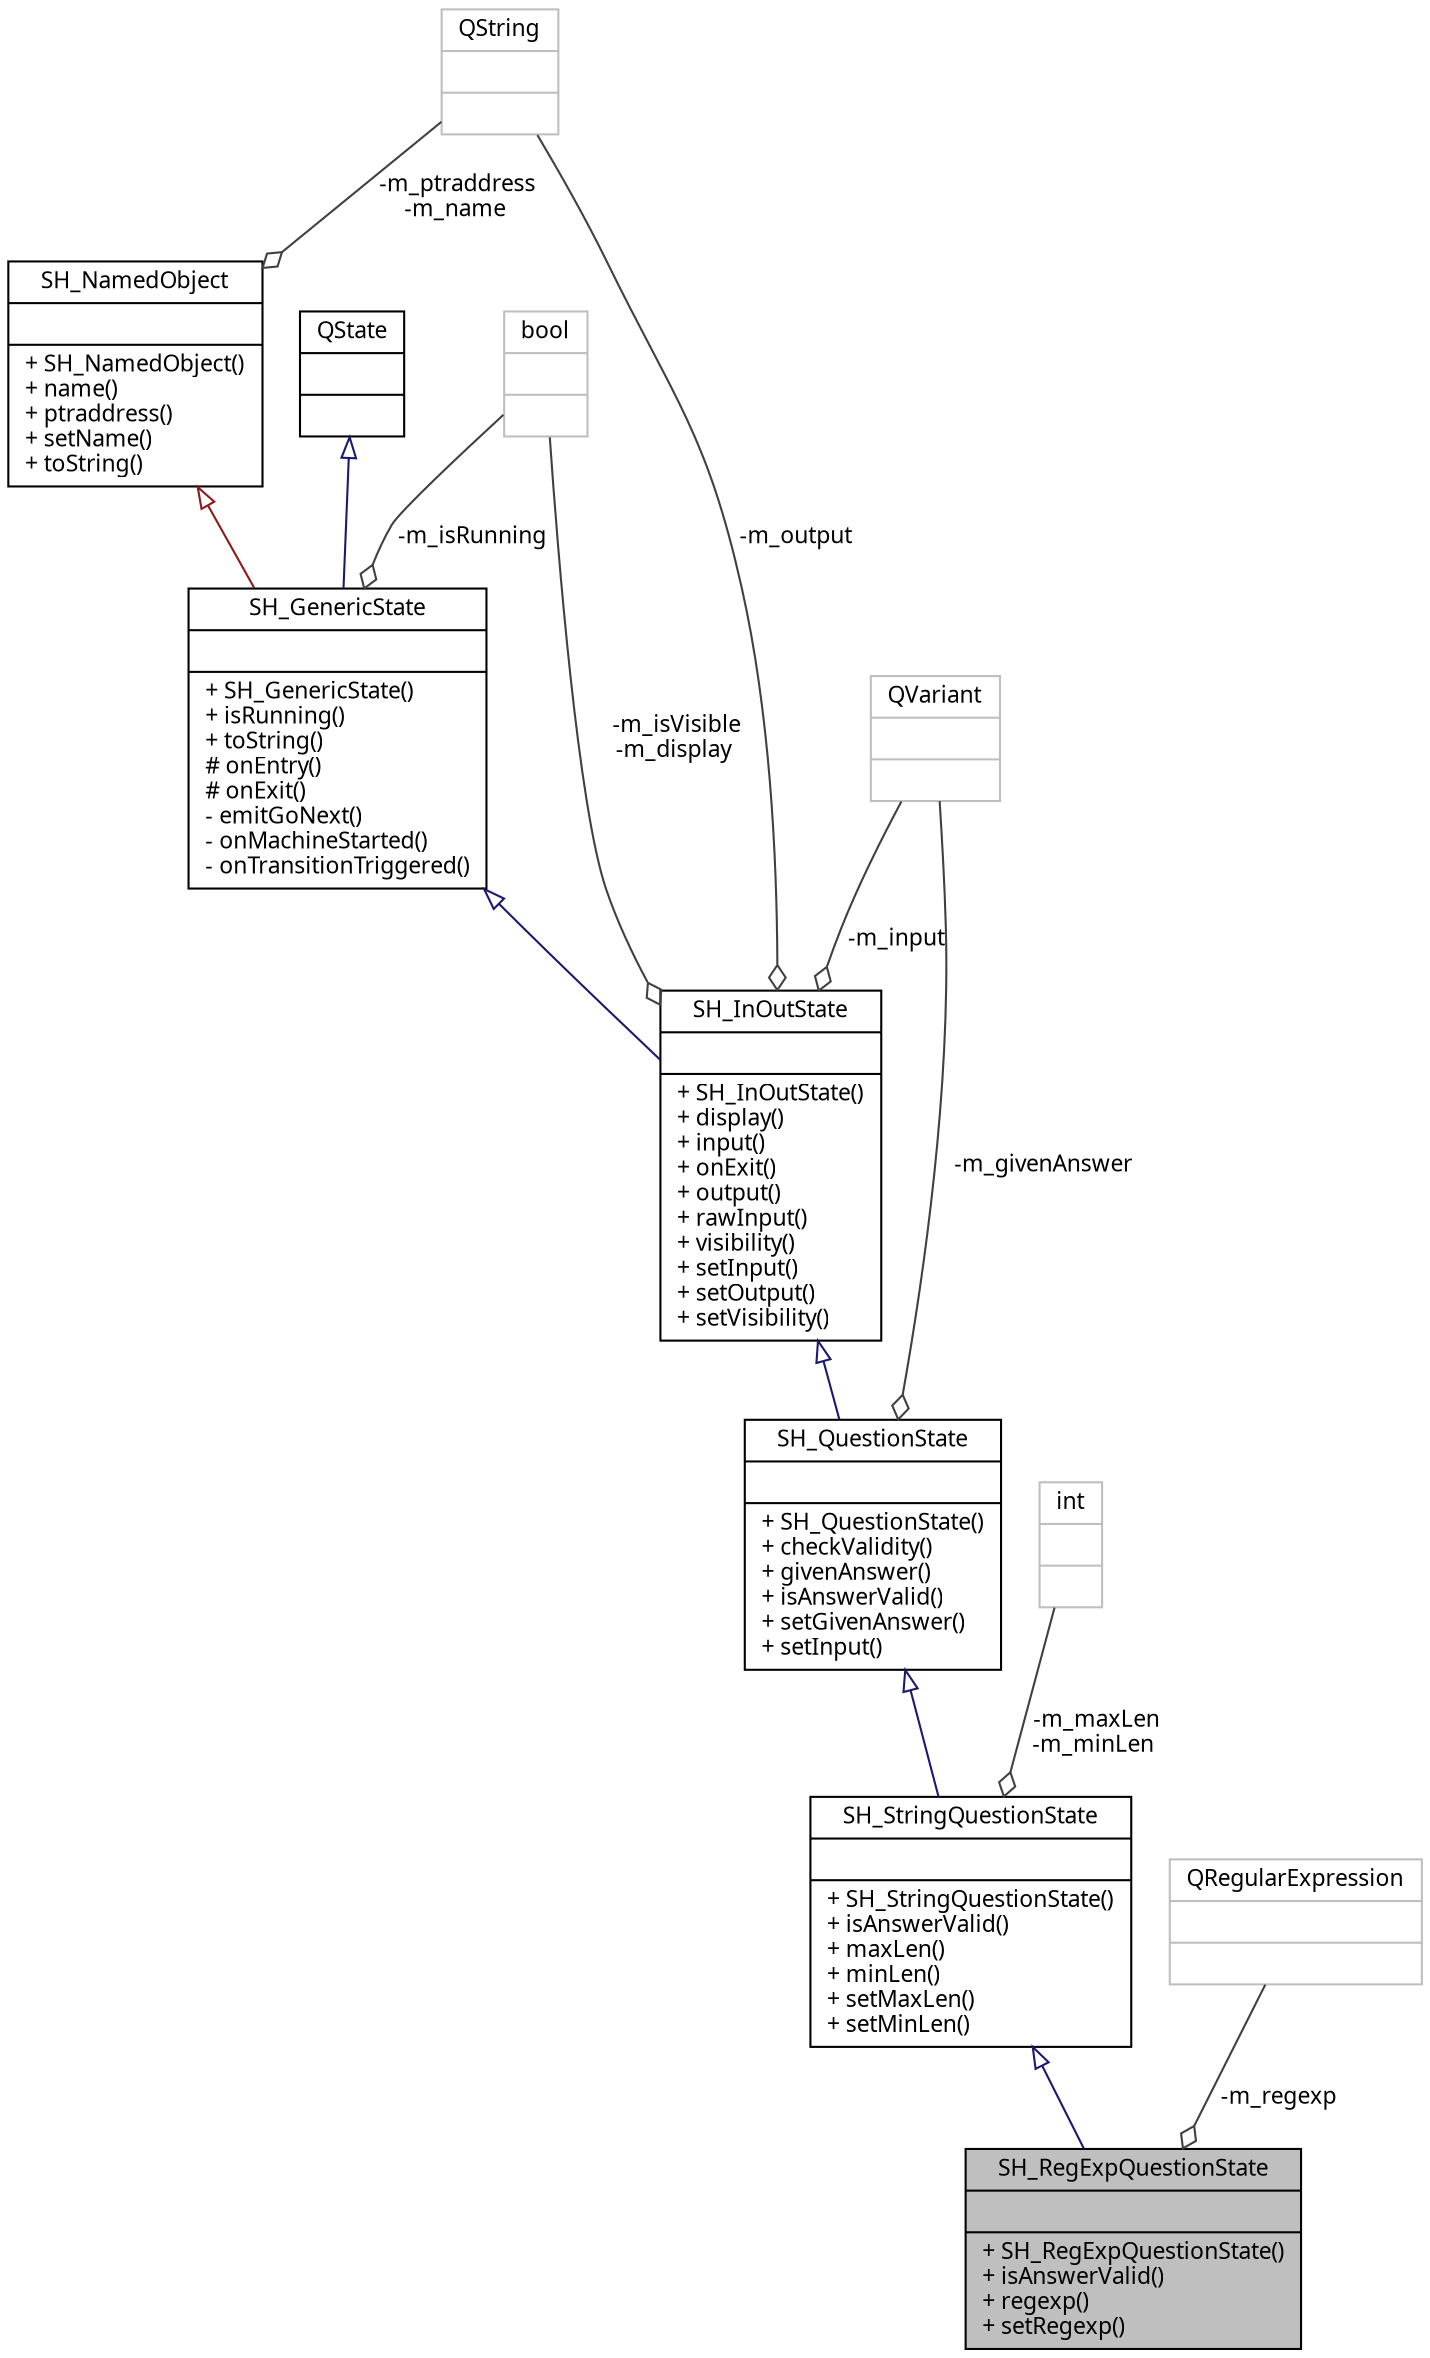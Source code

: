 digraph "SH_RegExpQuestionState"
{
 // INTERACTIVE_SVG=YES
  bgcolor="transparent";
  edge [fontname="Verdana",fontsize="11",labelfontname="Verdana",labelfontsize="11"];
  node [fontname="Verdana",fontsize="11",shape=record];
  Node1 [label="{SH_RegExpQuestionState\n||+ SH_RegExpQuestionState()\l+ isAnswerValid()\l+ regexp()\l+ setRegexp()\l}",height=0.2,width=0.4,color="black", fillcolor="grey75", style="filled" fontcolor="black"];
  Node2 -> Node1 [dir="back",color="midnightblue",fontsize="11",style="solid",arrowtail="onormal",fontname="Verdana"];
  Node2 [label="{SH_StringQuestionState\n||+ SH_StringQuestionState()\l+ isAnswerValid()\l+ maxLen()\l+ minLen()\l+ setMaxLen()\l+ setMinLen()\l}",height=0.2,width=0.4,color="black",URL="$classSH__StringQuestionState.html"];
  Node3 -> Node2 [dir="back",color="midnightblue",fontsize="11",style="solid",arrowtail="onormal",fontname="Verdana"];
  Node3 [label="{SH_QuestionState\n||+ SH_QuestionState()\l+ checkValidity()\l+ givenAnswer()\l+ isAnswerValid()\l+ setGivenAnswer()\l+ setInput()\l}",height=0.2,width=0.4,color="black",URL="$classSH__QuestionState.html"];
  Node4 -> Node3 [dir="back",color="midnightblue",fontsize="11",style="solid",arrowtail="onormal",fontname="Verdana"];
  Node4 [label="{SH_InOutState\n||+ SH_InOutState()\l+ display()\l+ input()\l+ onExit()\l+ output()\l+ rawInput()\l+ visibility()\l+ setInput()\l+ setOutput()\l+ setVisibility()\l}",height=0.2,width=0.4,color="black",URL="$classSH__InOutState.html"];
  Node5 -> Node4 [dir="back",color="midnightblue",fontsize="11",style="solid",arrowtail="onormal",fontname="Verdana"];
  Node5 [label="{SH_GenericState\n||+ SH_GenericState()\l+ isRunning()\l+ toString()\l# onEntry()\l# onExit()\l- emitGoNext()\l- onMachineStarted()\l- onTransitionTriggered()\l}",height=0.2,width=0.4,color="black",URL="$classSH__GenericState.html"];
  Node6 -> Node5 [dir="back",color="midnightblue",fontsize="11",style="solid",arrowtail="onormal",fontname="Verdana"];
  Node6 [label="{QState\n||}",height=0.2,width=0.4,color="black",URL="$classQState.html"];
  Node7 -> Node5 [dir="back",color="firebrick4",fontsize="11",style="solid",arrowtail="onormal",fontname="Verdana"];
  Node7 [label="{SH_NamedObject\n||+ SH_NamedObject()\l+ name()\l+ ptraddress()\l+ setName()\l+ toString()\l}",height=0.2,width=0.4,color="black",URL="$classSH__NamedObject.html"];
  Node8 -> Node7 [color="grey25",fontsize="11",style="solid",label=" -m_ptraddress\n-m_name" ,arrowhead="odiamond",fontname="Verdana"];
  Node8 [label="{QString\n||}",height=0.2,width=0.4,color="grey75"];
  Node9 -> Node5 [color="grey25",fontsize="11",style="solid",label=" -m_isRunning" ,arrowhead="odiamond",fontname="Verdana"];
  Node9 [label="{bool\n||}",height=0.2,width=0.4,color="grey75"];
  Node10 -> Node4 [color="grey25",fontsize="11",style="solid",label=" -m_input" ,arrowhead="odiamond",fontname="Verdana"];
  Node10 [label="{QVariant\n||}",height=0.2,width=0.4,color="grey75"];
  Node8 -> Node4 [color="grey25",fontsize="11",style="solid",label=" -m_output" ,arrowhead="odiamond",fontname="Verdana"];
  Node9 -> Node4 [color="grey25",fontsize="11",style="solid",label=" -m_isVisible\n-m_display" ,arrowhead="odiamond",fontname="Verdana"];
  Node10 -> Node3 [color="grey25",fontsize="11",style="solid",label=" -m_givenAnswer" ,arrowhead="odiamond",fontname="Verdana"];
  Node11 -> Node2 [color="grey25",fontsize="11",style="solid",label=" -m_maxLen\n-m_minLen" ,arrowhead="odiamond",fontname="Verdana"];
  Node11 [label="{int\n||}",height=0.2,width=0.4,color="grey75"];
  Node12 -> Node1 [color="grey25",fontsize="11",style="solid",label=" -m_regexp" ,arrowhead="odiamond",fontname="Verdana"];
  Node12 [label="{QRegularExpression\n||}",height=0.2,width=0.4,color="grey75"];
}
